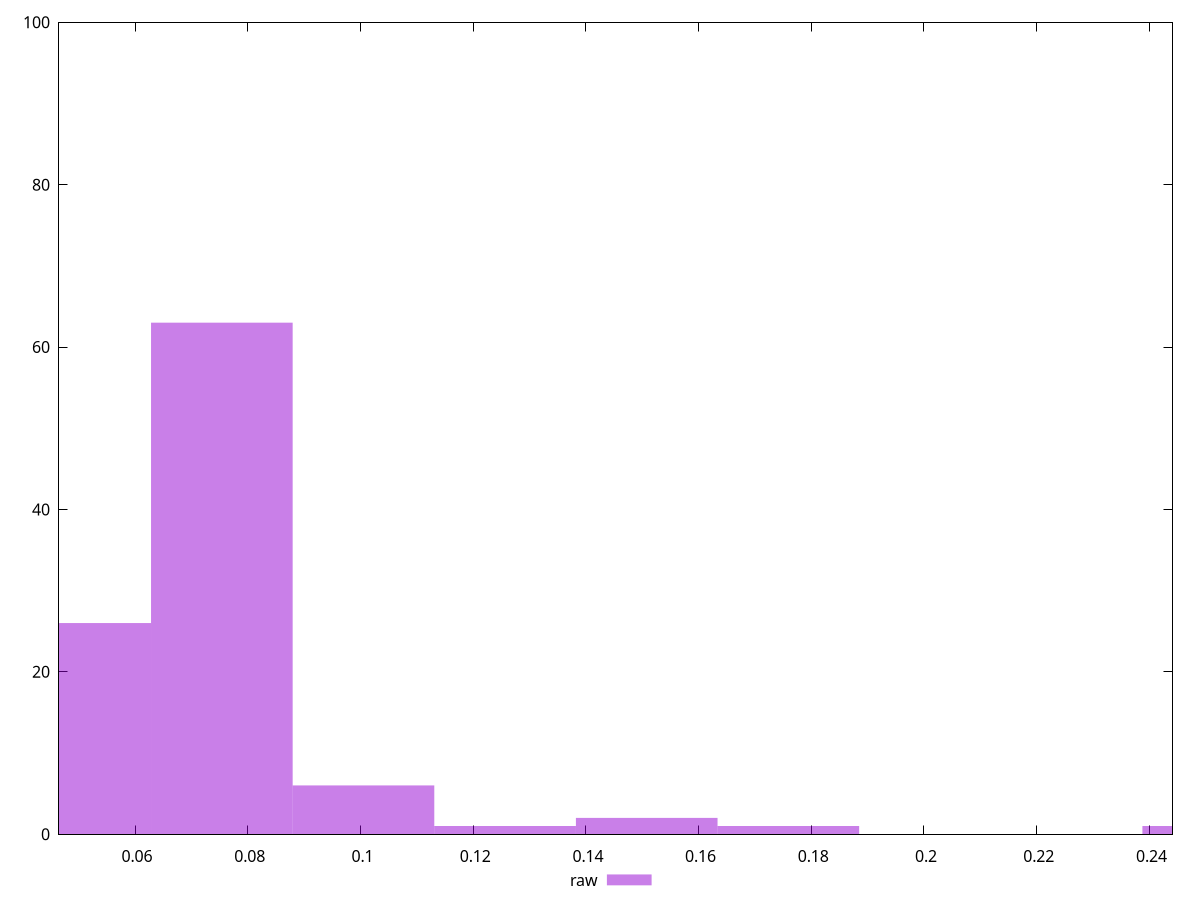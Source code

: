 reset

$raw <<EOF
0.05026541683047925 26
0.1005308336609585 6
0.07539812524571887 63
0.17592895890667737 1
0.15079625049143774 2
0.12566354207619812 1
0.25132708415239624 1
EOF

set key outside below
set boxwidth 0.025132708415239624
set xrange [0.0465:0.24409999999999998]
set yrange [0:100]
set style fill transparent solid 0.5 noborder
set terminal svg size 640, 490 enhanced background rgb 'white'
set output "report_00007_2020-12-11T15:55:29.892Z/network-rtt/samples/pages+cached+noexternal+noimg/raw/histogram.svg"

plot $raw title "raw" with boxes

reset

